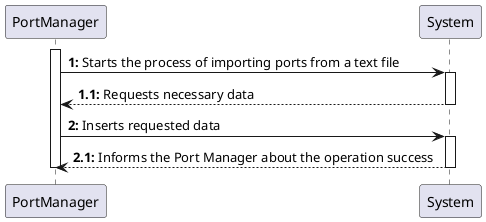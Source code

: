 @startuml

activate PortManager

PortManager -> System: **1:** Starts the process of importing ports from a text file

activate System

System --> PortManager: **1.1:** Requests necessary data

deactivate System

PortManager -> System: **2:** Inserts requested data

activate System

System --> PortManager: **2.1:** Informs the Port Manager about the operation success

deactivate System

deactivate PortManager
 
@enduml